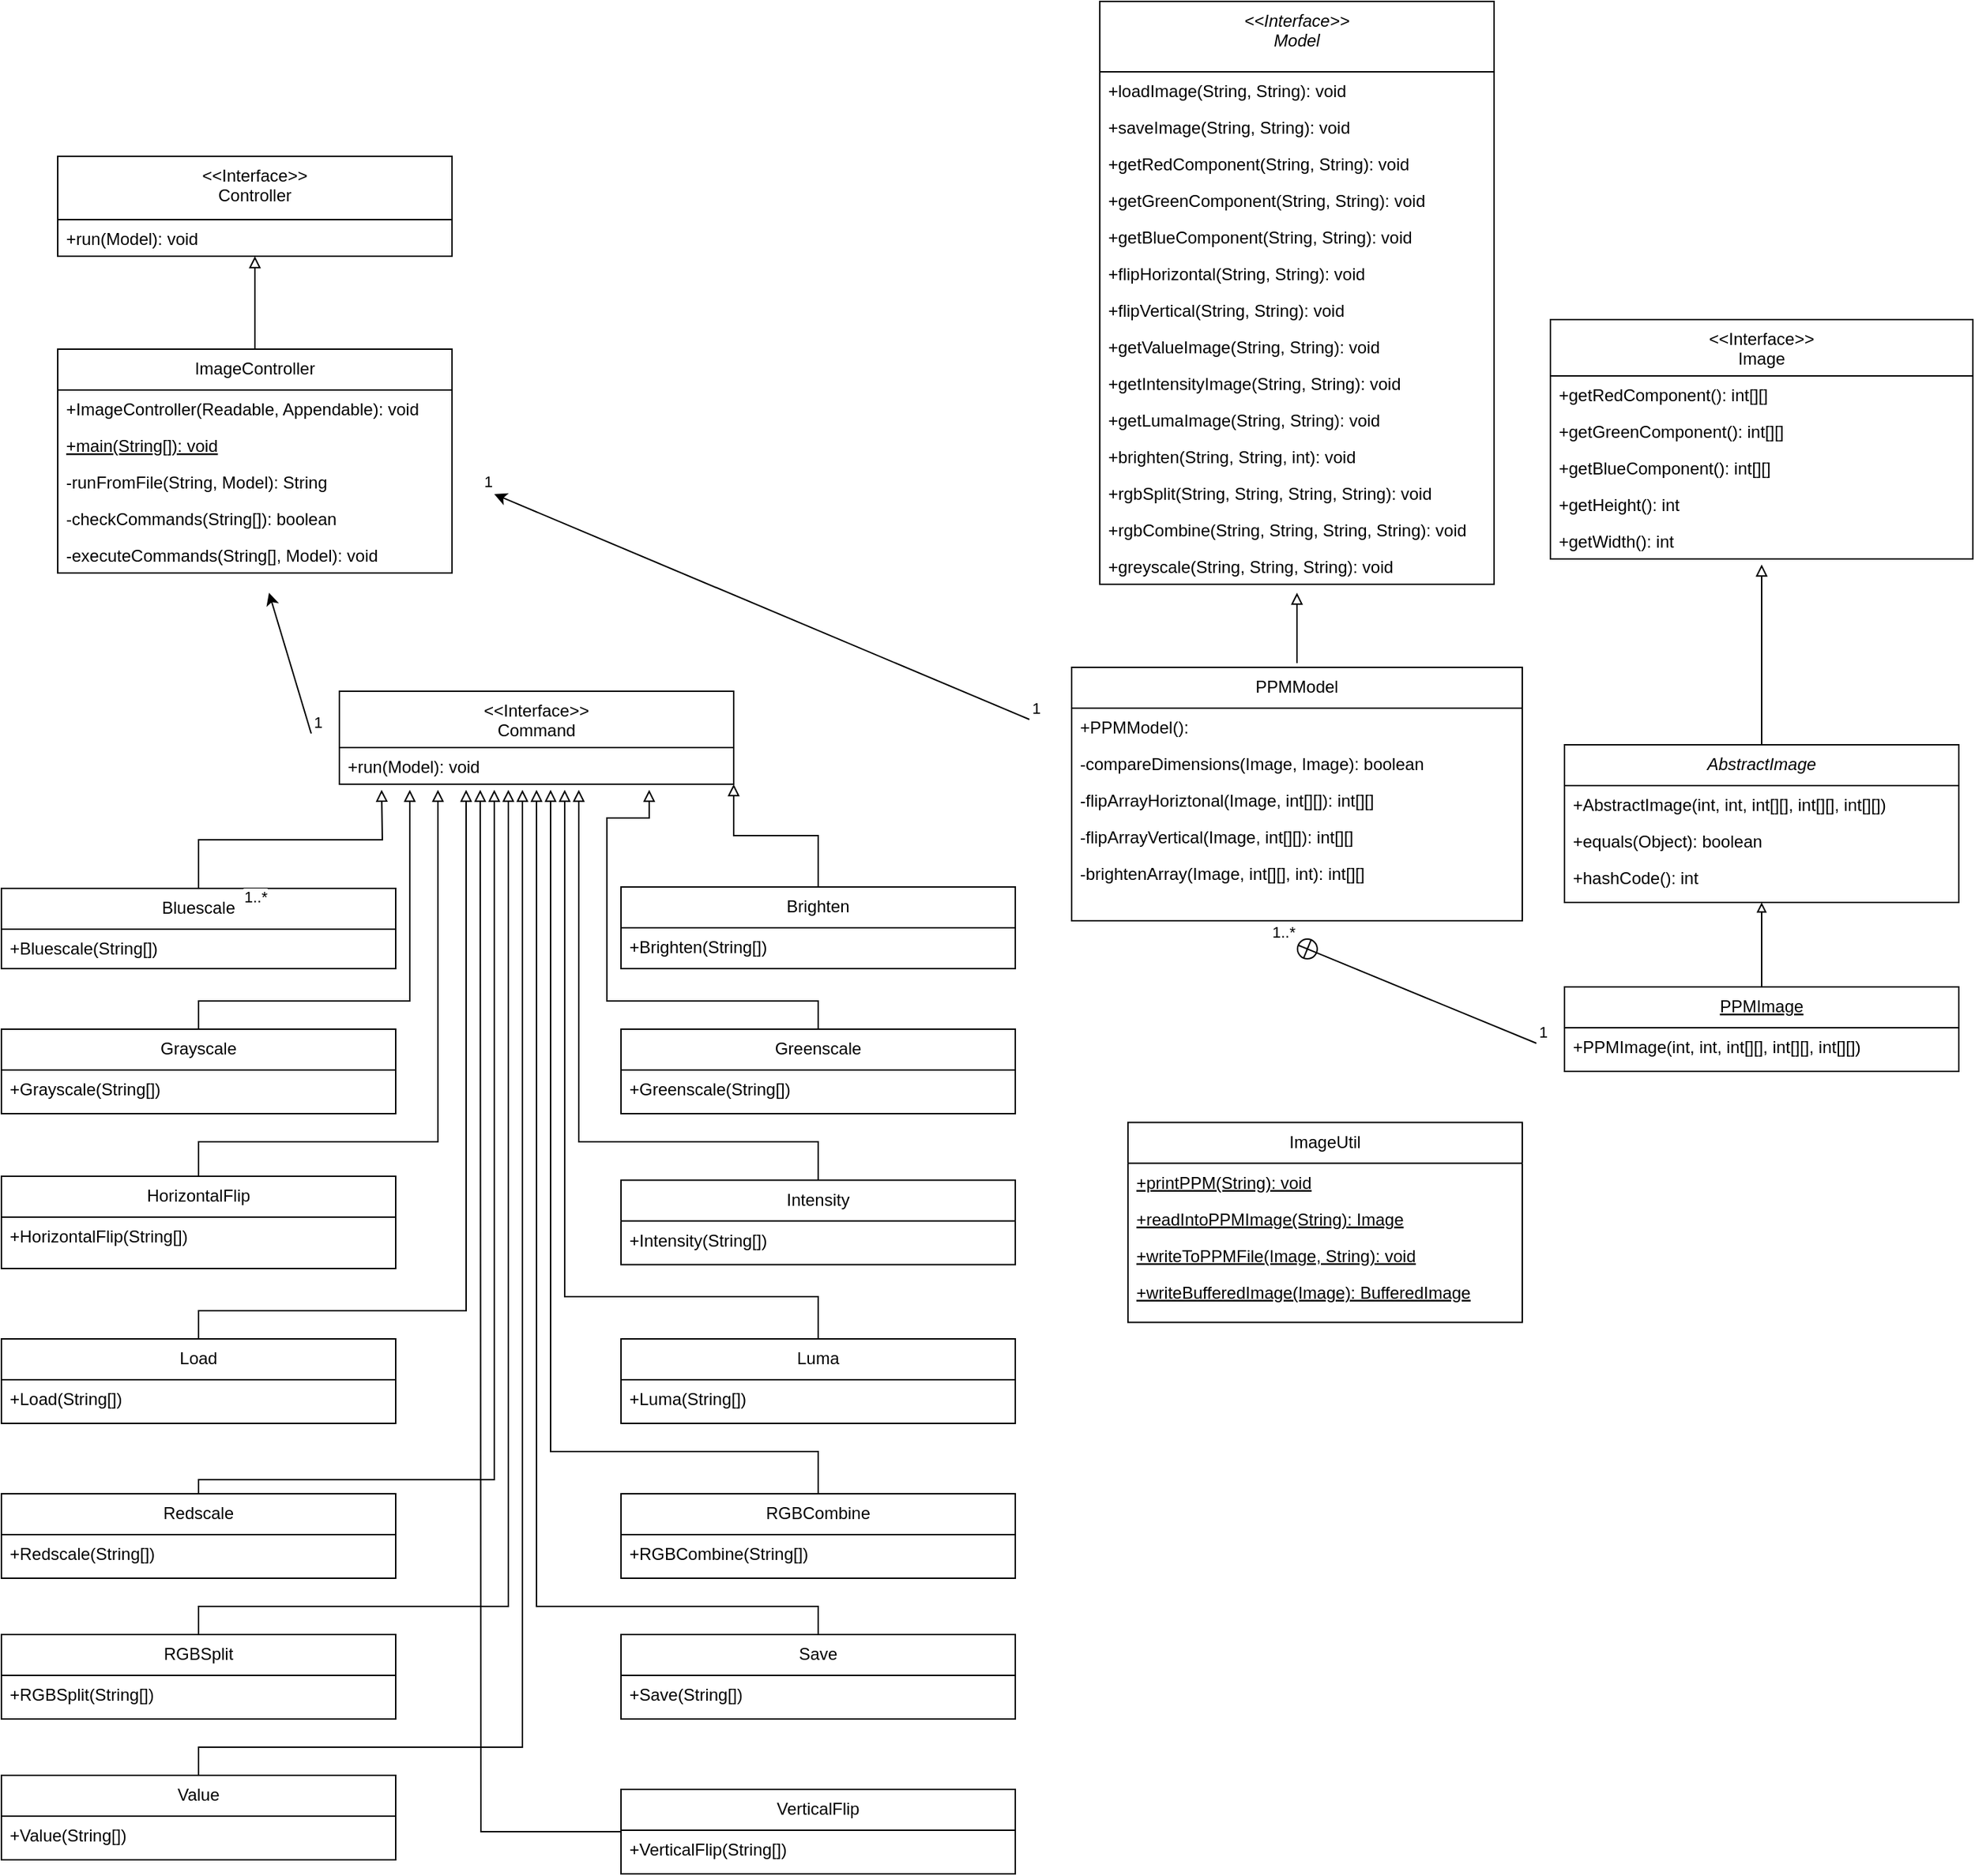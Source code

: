 <mxfile version="21.0.6" type="github">
  <diagram id="C5RBs43oDa-KdzZeNtuy" name="Page-1">
    <mxGraphModel dx="3654" dy="1135" grid="1" gridSize="10" guides="1" tooltips="1" connect="1" arrows="1" fold="1" page="1" pageScale="1" pageWidth="827" pageHeight="1169" math="0" shadow="0">
      <root>
        <mxCell id="WIyWlLk6GJQsqaUBKTNV-0" />
        <mxCell id="WIyWlLk6GJQsqaUBKTNV-1" parent="WIyWlLk6GJQsqaUBKTNV-0" />
        <mxCell id="NI7jRPyzwke9U2gwdfVe-32" value="&lt;&lt;Interface&gt;&gt;&#xa;Model" style="swimlane;fontStyle=2;align=center;verticalAlign=top;childLayout=stackLayout;horizontal=1;startSize=50;horizontalStack=0;resizeParent=1;resizeLast=0;collapsible=1;marginBottom=0;rounded=0;shadow=0;strokeWidth=1;" parent="WIyWlLk6GJQsqaUBKTNV-1" vertex="1">
          <mxGeometry x="-660" y="40" width="280" height="414" as="geometry">
            <mxRectangle x="550" y="140" width="160" height="26" as="alternateBounds" />
          </mxGeometry>
        </mxCell>
        <mxCell id="o1w42rzj_JhDo4H0_FvO-0" value="+loadImage(String, String): void" style="text;align=left;verticalAlign=top;spacingLeft=4;spacingRight=4;overflow=hidden;rotatable=0;points=[[0,0.5],[1,0.5]];portConstraint=eastwest;" parent="NI7jRPyzwke9U2gwdfVe-32" vertex="1">
          <mxGeometry y="50" width="280" height="26" as="geometry" />
        </mxCell>
        <mxCell id="o1w42rzj_JhDo4H0_FvO-1" value="+saveImage(String, String): void" style="text;align=left;verticalAlign=top;spacingLeft=4;spacingRight=4;overflow=hidden;rotatable=0;points=[[0,0.5],[1,0.5]];portConstraint=eastwest;" parent="NI7jRPyzwke9U2gwdfVe-32" vertex="1">
          <mxGeometry y="76" width="280" height="26" as="geometry" />
        </mxCell>
        <mxCell id="NI7jRPyzwke9U2gwdfVe-34" value="+getRedComponent(String, String): void" style="text;align=left;verticalAlign=top;spacingLeft=4;spacingRight=4;overflow=hidden;rotatable=0;points=[[0,0.5],[1,0.5]];portConstraint=eastwest;" parent="NI7jRPyzwke9U2gwdfVe-32" vertex="1">
          <mxGeometry y="102" width="280" height="26" as="geometry" />
        </mxCell>
        <mxCell id="NI7jRPyzwke9U2gwdfVe-35" value="+getGreenComponent(String, String): void" style="text;align=left;verticalAlign=top;spacingLeft=4;spacingRight=4;overflow=hidden;rotatable=0;points=[[0,0.5],[1,0.5]];portConstraint=eastwest;rounded=0;shadow=0;html=0;" parent="NI7jRPyzwke9U2gwdfVe-32" vertex="1">
          <mxGeometry y="128" width="280" height="26" as="geometry" />
        </mxCell>
        <mxCell id="NI7jRPyzwke9U2gwdfVe-36" value="+getBlueComponent(String, String): void" style="text;align=left;verticalAlign=top;spacingLeft=4;spacingRight=4;overflow=hidden;rotatable=0;points=[[0,0.5],[1,0.5]];portConstraint=eastwest;rounded=0;shadow=0;html=0;" parent="NI7jRPyzwke9U2gwdfVe-32" vertex="1">
          <mxGeometry y="154" width="280" height="26" as="geometry" />
        </mxCell>
        <mxCell id="NI7jRPyzwke9U2gwdfVe-37" value="+flipHorizontal(String, String): void" style="text;align=left;verticalAlign=top;spacingLeft=4;spacingRight=4;overflow=hidden;rotatable=0;points=[[0,0.5],[1,0.5]];portConstraint=eastwest;rounded=0;shadow=0;html=0;" parent="NI7jRPyzwke9U2gwdfVe-32" vertex="1">
          <mxGeometry y="180" width="280" height="26" as="geometry" />
        </mxCell>
        <mxCell id="NI7jRPyzwke9U2gwdfVe-38" value="+flipVertical(String, String): void" style="text;align=left;verticalAlign=top;spacingLeft=4;spacingRight=4;overflow=hidden;rotatable=0;points=[[0,0.5],[1,0.5]];portConstraint=eastwest;rounded=0;shadow=0;html=0;" parent="NI7jRPyzwke9U2gwdfVe-32" vertex="1">
          <mxGeometry y="206" width="280" height="26" as="geometry" />
        </mxCell>
        <mxCell id="NI7jRPyzwke9U2gwdfVe-39" value="+getValueImage(String, String): void" style="text;align=left;verticalAlign=top;spacingLeft=4;spacingRight=4;overflow=hidden;rotatable=0;points=[[0,0.5],[1,0.5]];portConstraint=eastwest;rounded=0;shadow=0;html=0;" parent="NI7jRPyzwke9U2gwdfVe-32" vertex="1">
          <mxGeometry y="232" width="280" height="26" as="geometry" />
        </mxCell>
        <mxCell id="NI7jRPyzwke9U2gwdfVe-40" value="+getIntensityImage(String, String): void" style="text;align=left;verticalAlign=top;spacingLeft=4;spacingRight=4;overflow=hidden;rotatable=0;points=[[0,0.5],[1,0.5]];portConstraint=eastwest;rounded=0;shadow=0;html=0;" parent="NI7jRPyzwke9U2gwdfVe-32" vertex="1">
          <mxGeometry y="258" width="280" height="26" as="geometry" />
        </mxCell>
        <mxCell id="NI7jRPyzwke9U2gwdfVe-41" value="+getLumaImage(String, String): void" style="text;align=left;verticalAlign=top;spacingLeft=4;spacingRight=4;overflow=hidden;rotatable=0;points=[[0,0.5],[1,0.5]];portConstraint=eastwest;rounded=0;shadow=0;html=0;" parent="NI7jRPyzwke9U2gwdfVe-32" vertex="1">
          <mxGeometry y="284" width="280" height="26" as="geometry" />
        </mxCell>
        <mxCell id="o1w42rzj_JhDo4H0_FvO-2" value="+brighten(String, String, int): void" style="text;align=left;verticalAlign=top;spacingLeft=4;spacingRight=4;overflow=hidden;rotatable=0;points=[[0,0.5],[1,0.5]];portConstraint=eastwest;rounded=0;shadow=0;html=0;" parent="NI7jRPyzwke9U2gwdfVe-32" vertex="1">
          <mxGeometry y="310" width="280" height="26" as="geometry" />
        </mxCell>
        <mxCell id="o1w42rzj_JhDo4H0_FvO-3" value="+rgbSplit(String, String, String, String): void" style="text;align=left;verticalAlign=top;spacingLeft=4;spacingRight=4;overflow=hidden;rotatable=0;points=[[0,0.5],[1,0.5]];portConstraint=eastwest;rounded=0;shadow=0;html=0;" parent="NI7jRPyzwke9U2gwdfVe-32" vertex="1">
          <mxGeometry y="336" width="280" height="26" as="geometry" />
        </mxCell>
        <mxCell id="o1w42rzj_JhDo4H0_FvO-4" value="+rgbCombine(String, String, String, String): void" style="text;align=left;verticalAlign=top;spacingLeft=4;spacingRight=4;overflow=hidden;rotatable=0;points=[[0,0.5],[1,0.5]];portConstraint=eastwest;rounded=0;shadow=0;html=0;" parent="NI7jRPyzwke9U2gwdfVe-32" vertex="1">
          <mxGeometry y="362" width="280" height="26" as="geometry" />
        </mxCell>
        <mxCell id="o1w42rzj_JhDo4H0_FvO-5" value="+greyscale(String, String, String): void" style="text;align=left;verticalAlign=top;spacingLeft=4;spacingRight=4;overflow=hidden;rotatable=0;points=[[0,0.5],[1,0.5]];portConstraint=eastwest;rounded=0;shadow=0;html=0;" parent="NI7jRPyzwke9U2gwdfVe-32" vertex="1">
          <mxGeometry y="388" width="280" height="26" as="geometry" />
        </mxCell>
        <mxCell id="qI4vOjFpDvR_fsoeFRp5-63" style="edgeStyle=orthogonalEdgeStyle;rounded=0;orthogonalLoop=1;jettySize=auto;html=1;endArrow=block;endFill=0;" parent="WIyWlLk6GJQsqaUBKTNV-1" edge="1">
          <mxGeometry relative="1" as="geometry">
            <mxPoint x="-520" y="460" as="targetPoint" />
            <mxPoint x="-520" y="510" as="sourcePoint" />
          </mxGeometry>
        </mxCell>
        <mxCell id="NI7jRPyzwke9U2gwdfVe-42" value="PPMModel" style="swimlane;fontStyle=0;align=center;verticalAlign=top;childLayout=stackLayout;horizontal=1;startSize=29;horizontalStack=0;resizeParent=1;resizeLast=0;collapsible=1;marginBottom=0;rounded=0;shadow=0;strokeWidth=1;" parent="WIyWlLk6GJQsqaUBKTNV-1" vertex="1">
          <mxGeometry x="-680" y="513" width="320" height="180" as="geometry">
            <mxRectangle x="550" y="140" width="160" height="26" as="alternateBounds" />
          </mxGeometry>
        </mxCell>
        <mxCell id="NI7jRPyzwke9U2gwdfVe-44" value="+PPMModel(): " style="text;align=left;verticalAlign=top;spacingLeft=4;spacingRight=4;overflow=hidden;rotatable=0;points=[[0,0.5],[1,0.5]];portConstraint=eastwest;" parent="NI7jRPyzwke9U2gwdfVe-42" vertex="1">
          <mxGeometry y="29" width="320" height="26" as="geometry" />
        </mxCell>
        <mxCell id="o1w42rzj_JhDo4H0_FvO-29" value="-compareDimensions(Image, Image): boolean" style="text;align=left;verticalAlign=top;spacingLeft=4;spacingRight=4;overflow=hidden;rotatable=0;points=[[0,0.5],[1,0.5]];portConstraint=eastwest;rounded=0;shadow=0;html=0;" parent="NI7jRPyzwke9U2gwdfVe-42" vertex="1">
          <mxGeometry y="55" width="320" height="26" as="geometry" />
        </mxCell>
        <mxCell id="o1w42rzj_JhDo4H0_FvO-93" value="-flipArrayHoriztonal(Image, int[][]): int[][]" style="text;align=left;verticalAlign=top;spacingLeft=4;spacingRight=4;overflow=hidden;rotatable=0;points=[[0,0.5],[1,0.5]];portConstraint=eastwest;rounded=0;shadow=0;html=0;" parent="NI7jRPyzwke9U2gwdfVe-42" vertex="1">
          <mxGeometry y="81" width="320" height="26" as="geometry" />
        </mxCell>
        <mxCell id="o1w42rzj_JhDo4H0_FvO-94" value="-flipArrayVertical(Image, int[][]): int[][]" style="text;align=left;verticalAlign=top;spacingLeft=4;spacingRight=4;overflow=hidden;rotatable=0;points=[[0,0.5],[1,0.5]];portConstraint=eastwest;rounded=0;shadow=0;html=0;" parent="NI7jRPyzwke9U2gwdfVe-42" vertex="1">
          <mxGeometry y="107" width="320" height="26" as="geometry" />
        </mxCell>
        <mxCell id="o1w42rzj_JhDo4H0_FvO-95" value="-brightenArray(Image, int[][], int): int[][]" style="text;align=left;verticalAlign=top;spacingLeft=4;spacingRight=4;overflow=hidden;rotatable=0;points=[[0,0.5],[1,0.5]];portConstraint=eastwest;rounded=0;shadow=0;html=0;" parent="NI7jRPyzwke9U2gwdfVe-42" vertex="1">
          <mxGeometry y="133" width="320" height="26" as="geometry" />
        </mxCell>
        <mxCell id="o1w42rzj_JhDo4H0_FvO-31" value="&lt;&lt;Interface&gt;&gt;&#xa;Image" style="swimlane;fontStyle=0;align=center;verticalAlign=top;childLayout=stackLayout;horizontal=1;startSize=40;horizontalStack=0;resizeParent=1;resizeLast=0;collapsible=1;marginBottom=0;rounded=0;shadow=0;strokeWidth=1;" parent="WIyWlLk6GJQsqaUBKTNV-1" vertex="1">
          <mxGeometry x="-340" y="266" width="300" height="170" as="geometry">
            <mxRectangle x="550" y="140" width="160" height="26" as="alternateBounds" />
          </mxGeometry>
        </mxCell>
        <mxCell id="o1w42rzj_JhDo4H0_FvO-32" value="+getRedComponent(): int[][]" style="text;align=left;verticalAlign=top;spacingLeft=4;spacingRight=4;overflow=hidden;rotatable=0;points=[[0,0.5],[1,0.5]];portConstraint=eastwest;" parent="o1w42rzj_JhDo4H0_FvO-31" vertex="1">
          <mxGeometry y="40" width="300" height="26" as="geometry" />
        </mxCell>
        <mxCell id="o1w42rzj_JhDo4H0_FvO-33" value="+getGreenComponent(): int[][]" style="text;align=left;verticalAlign=top;spacingLeft=4;spacingRight=4;overflow=hidden;rotatable=0;points=[[0,0.5],[1,0.5]];portConstraint=eastwest;" parent="o1w42rzj_JhDo4H0_FvO-31" vertex="1">
          <mxGeometry y="66" width="300" height="26" as="geometry" />
        </mxCell>
        <mxCell id="o1w42rzj_JhDo4H0_FvO-34" value="+getBlueComponent(): int[][]" style="text;align=left;verticalAlign=top;spacingLeft=4;spacingRight=4;overflow=hidden;rotatable=0;points=[[0,0.5],[1,0.5]];portConstraint=eastwest;" parent="o1w42rzj_JhDo4H0_FvO-31" vertex="1">
          <mxGeometry y="92" width="300" height="26" as="geometry" />
        </mxCell>
        <mxCell id="o1w42rzj_JhDo4H0_FvO-35" value="+getHeight(): int" style="text;align=left;verticalAlign=top;spacingLeft=4;spacingRight=4;overflow=hidden;rotatable=0;points=[[0,0.5],[1,0.5]];portConstraint=eastwest;rounded=0;shadow=0;html=0;" parent="o1w42rzj_JhDo4H0_FvO-31" vertex="1">
          <mxGeometry y="118" width="300" height="26" as="geometry" />
        </mxCell>
        <mxCell id="o1w42rzj_JhDo4H0_FvO-36" value="+getWidth(): int" style="text;align=left;verticalAlign=top;spacingLeft=4;spacingRight=4;overflow=hidden;rotatable=0;points=[[0,0.5],[1,0.5]];portConstraint=eastwest;rounded=0;shadow=0;html=0;" parent="o1w42rzj_JhDo4H0_FvO-31" vertex="1">
          <mxGeometry y="144" width="300" height="26" as="geometry" />
        </mxCell>
        <mxCell id="qI4vOjFpDvR_fsoeFRp5-65" style="edgeStyle=orthogonalEdgeStyle;rounded=0;orthogonalLoop=1;jettySize=auto;html=1;exitX=0.5;exitY=0;exitDx=0;exitDy=0;endArrow=block;endFill=0;" parent="WIyWlLk6GJQsqaUBKTNV-1" source="o1w42rzj_JhDo4H0_FvO-46" edge="1">
          <mxGeometry relative="1" as="geometry">
            <mxPoint x="-190" y="440" as="targetPoint" />
          </mxGeometry>
        </mxCell>
        <mxCell id="o1w42rzj_JhDo4H0_FvO-46" value="AbstractImage" style="swimlane;fontStyle=2;align=center;verticalAlign=top;childLayout=stackLayout;horizontal=1;startSize=29;horizontalStack=0;resizeParent=1;resizeLast=0;collapsible=1;marginBottom=0;rounded=0;shadow=0;strokeWidth=1;" parent="WIyWlLk6GJQsqaUBKTNV-1" vertex="1">
          <mxGeometry x="-330" y="568" width="280" height="112" as="geometry">
            <mxRectangle x="550" y="140" width="160" height="26" as="alternateBounds" />
          </mxGeometry>
        </mxCell>
        <mxCell id="o1w42rzj_JhDo4H0_FvO-58" value="+AbstractImage(int, int, int[][], int[][], int[][])" style="text;align=left;verticalAlign=top;spacingLeft=4;spacingRight=4;overflow=hidden;rotatable=0;points=[[0,0.5],[1,0.5]];portConstraint=eastwest;" parent="o1w42rzj_JhDo4H0_FvO-46" vertex="1">
          <mxGeometry y="29" width="280" height="26" as="geometry" />
        </mxCell>
        <mxCell id="o1w42rzj_JhDo4H0_FvO-62" value="+equals(Object): boolean" style="text;align=left;verticalAlign=top;spacingLeft=4;spacingRight=4;overflow=hidden;rotatable=0;points=[[0,0.5],[1,0.5]];portConstraint=eastwest;rounded=0;shadow=0;html=0;" parent="o1w42rzj_JhDo4H0_FvO-46" vertex="1">
          <mxGeometry y="55" width="280" height="26" as="geometry" />
        </mxCell>
        <mxCell id="o1w42rzj_JhDo4H0_FvO-63" value="+hashCode(): int" style="text;align=left;verticalAlign=top;spacingLeft=4;spacingRight=4;overflow=hidden;rotatable=0;points=[[0,0.5],[1,0.5]];portConstraint=eastwest;rounded=0;shadow=0;html=0;" parent="o1w42rzj_JhDo4H0_FvO-46" vertex="1">
          <mxGeometry y="81" width="280" height="26" as="geometry" />
        </mxCell>
        <mxCell id="o1w42rzj_JhDo4H0_FvO-66" value="&lt;&lt;Interface&gt;&gt;&#xa;Controller" style="swimlane;fontStyle=0;align=center;verticalAlign=top;childLayout=stackLayout;horizontal=1;startSize=45;horizontalStack=0;resizeParent=1;resizeLast=0;collapsible=1;marginBottom=0;rounded=0;shadow=0;strokeWidth=1;" parent="WIyWlLk6GJQsqaUBKTNV-1" vertex="1">
          <mxGeometry x="-1400" y="150" width="280" height="71" as="geometry">
            <mxRectangle x="550" y="140" width="160" height="26" as="alternateBounds" />
          </mxGeometry>
        </mxCell>
        <mxCell id="o1w42rzj_JhDo4H0_FvO-67" value="+run(Model): void" style="text;align=left;verticalAlign=top;spacingLeft=4;spacingRight=4;overflow=hidden;rotatable=0;points=[[0,0.5],[1,0.5]];portConstraint=eastwest;" parent="o1w42rzj_JhDo4H0_FvO-66" vertex="1">
          <mxGeometry y="45" width="280" height="26" as="geometry" />
        </mxCell>
        <mxCell id="qI4vOjFpDvR_fsoeFRp5-68" style="edgeStyle=orthogonalEdgeStyle;rounded=0;orthogonalLoop=1;jettySize=auto;html=1;exitX=0.5;exitY=0;exitDx=0;exitDy=0;entryX=0.5;entryY=1;entryDx=0;entryDy=0;endArrow=block;endFill=0;" parent="WIyWlLk6GJQsqaUBKTNV-1" source="o1w42rzj_JhDo4H0_FvO-78" target="o1w42rzj_JhDo4H0_FvO-66" edge="1">
          <mxGeometry relative="1" as="geometry" />
        </mxCell>
        <mxCell id="o1w42rzj_JhDo4H0_FvO-78" value="ImageController" style="swimlane;fontStyle=0;align=center;verticalAlign=top;childLayout=stackLayout;horizontal=1;startSize=29;horizontalStack=0;resizeParent=1;resizeLast=0;collapsible=1;marginBottom=0;rounded=0;shadow=0;strokeWidth=1;" parent="WIyWlLk6GJQsqaUBKTNV-1" vertex="1">
          <mxGeometry x="-1400" y="287" width="280" height="159" as="geometry">
            <mxRectangle x="550" y="140" width="160" height="26" as="alternateBounds" />
          </mxGeometry>
        </mxCell>
        <mxCell id="o1w42rzj_JhDo4H0_FvO-83" value="+ImageController(Readable, Appendable): void" style="text;align=left;verticalAlign=top;spacingLeft=4;spacingRight=4;overflow=hidden;rotatable=0;points=[[0,0.5],[1,0.5]];portConstraint=eastwest;" parent="o1w42rzj_JhDo4H0_FvO-78" vertex="1">
          <mxGeometry y="29" width="280" height="26" as="geometry" />
        </mxCell>
        <mxCell id="o1w42rzj_JhDo4H0_FvO-82" value="+main(String[]): void" style="text;align=left;verticalAlign=top;spacingLeft=4;spacingRight=4;overflow=hidden;rotatable=0;points=[[0,0.5],[1,0.5]];portConstraint=eastwest;fontStyle=4" parent="o1w42rzj_JhDo4H0_FvO-78" vertex="1">
          <mxGeometry y="55" width="280" height="26" as="geometry" />
        </mxCell>
        <mxCell id="o1w42rzj_JhDo4H0_FvO-81" value="-runFromFile(String, Model): String" style="text;align=left;verticalAlign=top;spacingLeft=4;spacingRight=4;overflow=hidden;rotatable=0;points=[[0,0.5],[1,0.5]];portConstraint=eastwest;" parent="o1w42rzj_JhDo4H0_FvO-78" vertex="1">
          <mxGeometry y="81" width="280" height="26" as="geometry" />
        </mxCell>
        <mxCell id="o1w42rzj_JhDo4H0_FvO-86" value="-checkCommands(String[]): boolean" style="text;align=left;verticalAlign=top;spacingLeft=4;spacingRight=4;overflow=hidden;rotatable=0;points=[[0,0.5],[1,0.5]];portConstraint=eastwest;" parent="o1w42rzj_JhDo4H0_FvO-78" vertex="1">
          <mxGeometry y="107" width="280" height="26" as="geometry" />
        </mxCell>
        <mxCell id="qI4vOjFpDvR_fsoeFRp5-64" value="-executeCommands(String[], Model): void" style="text;align=left;verticalAlign=top;spacingLeft=4;spacingRight=4;overflow=hidden;rotatable=0;points=[[0,0.5],[1,0.5]];portConstraint=eastwest;" parent="o1w42rzj_JhDo4H0_FvO-78" vertex="1">
          <mxGeometry y="133" width="280" height="26" as="geometry" />
        </mxCell>
        <mxCell id="qI4vOjFpDvR_fsoeFRp5-67" style="edgeStyle=orthogonalEdgeStyle;rounded=0;orthogonalLoop=1;jettySize=auto;html=1;exitX=0.5;exitY=0;exitDx=0;exitDy=0;entryX=0.5;entryY=1;entryDx=0;entryDy=0;endWidth=10;endSize=4.67;endArrow=block;endFill=0;" parent="WIyWlLk6GJQsqaUBKTNV-1" source="o1w42rzj_JhDo4H0_FvO-96" target="o1w42rzj_JhDo4H0_FvO-46" edge="1">
          <mxGeometry relative="1" as="geometry" />
        </mxCell>
        <mxCell id="o1w42rzj_JhDo4H0_FvO-96" value="PPMImage" style="swimlane;fontStyle=4;align=center;verticalAlign=top;childLayout=stackLayout;horizontal=1;startSize=29;horizontalStack=0;resizeParent=1;resizeLast=0;collapsible=1;marginBottom=0;rounded=0;shadow=0;strokeWidth=1;" parent="WIyWlLk6GJQsqaUBKTNV-1" vertex="1">
          <mxGeometry x="-330" y="740" width="280" height="60" as="geometry">
            <mxRectangle x="550" y="140" width="160" height="26" as="alternateBounds" />
          </mxGeometry>
        </mxCell>
        <mxCell id="o1w42rzj_JhDo4H0_FvO-97" value="+PPMImage(int, int, int[][], int[][], int[][])" style="text;align=left;verticalAlign=top;spacingLeft=4;spacingRight=4;overflow=hidden;rotatable=0;points=[[0,0.5],[1,0.5]];portConstraint=eastwest;" parent="o1w42rzj_JhDo4H0_FvO-96" vertex="1">
          <mxGeometry y="29" width="280" height="26" as="geometry" />
        </mxCell>
        <mxCell id="o1w42rzj_JhDo4H0_FvO-109" value="ImageUtil" style="swimlane;fontStyle=0;align=center;verticalAlign=top;childLayout=stackLayout;horizontal=1;startSize=29;horizontalStack=0;resizeParent=1;resizeLast=0;collapsible=1;marginBottom=0;rounded=0;shadow=0;strokeWidth=1;" parent="WIyWlLk6GJQsqaUBKTNV-1" vertex="1">
          <mxGeometry x="-640" y="836.25" width="280" height="142" as="geometry">
            <mxRectangle x="550" y="140" width="160" height="26" as="alternateBounds" />
          </mxGeometry>
        </mxCell>
        <mxCell id="o1w42rzj_JhDo4H0_FvO-110" value="+printPPM(String): void" style="text;align=left;verticalAlign=top;spacingLeft=4;spacingRight=4;overflow=hidden;rotatable=0;points=[[0,0.5],[1,0.5]];portConstraint=eastwest;fontStyle=4" parent="o1w42rzj_JhDo4H0_FvO-109" vertex="1">
          <mxGeometry y="29" width="280" height="26" as="geometry" />
        </mxCell>
        <mxCell id="o1w42rzj_JhDo4H0_FvO-111" value="+readIntoPPMImage(String): Image" style="text;align=left;verticalAlign=top;spacingLeft=4;spacingRight=4;overflow=hidden;rotatable=0;points=[[0,0.5],[1,0.5]];portConstraint=eastwest;fontStyle=4" parent="o1w42rzj_JhDo4H0_FvO-109" vertex="1">
          <mxGeometry y="55" width="280" height="26" as="geometry" />
        </mxCell>
        <mxCell id="o1w42rzj_JhDo4H0_FvO-112" value="+writeToPPMFile(Image, String): void" style="text;align=left;verticalAlign=top;spacingLeft=4;spacingRight=4;overflow=hidden;rotatable=0;points=[[0,0.5],[1,0.5]];portConstraint=eastwest;fontStyle=4" parent="o1w42rzj_JhDo4H0_FvO-109" vertex="1">
          <mxGeometry y="81" width="280" height="26" as="geometry" />
        </mxCell>
        <mxCell id="o1w42rzj_JhDo4H0_FvO-113" value="+writeBufferedImage(Image): BufferedImage" style="text;align=left;verticalAlign=top;spacingLeft=4;spacingRight=4;overflow=hidden;rotatable=0;points=[[0,0.5],[1,0.5]];portConstraint=eastwest;rounded=0;shadow=0;html=0;fontStyle=4" parent="o1w42rzj_JhDo4H0_FvO-109" vertex="1">
          <mxGeometry y="107" width="280" height="26" as="geometry" />
        </mxCell>
        <mxCell id="qI4vOjFpDvR_fsoeFRp5-0" value="&lt;&lt;Interface&gt;&gt;&#xa;Command" style="swimlane;fontStyle=0;align=center;verticalAlign=top;childLayout=stackLayout;horizontal=1;startSize=40;horizontalStack=0;resizeParent=1;resizeLast=0;collapsible=1;marginBottom=0;rounded=0;shadow=0;strokeWidth=1;" parent="WIyWlLk6GJQsqaUBKTNV-1" vertex="1">
          <mxGeometry x="-1200" y="530" width="280" height="66" as="geometry">
            <mxRectangle x="550" y="140" width="160" height="26" as="alternateBounds" />
          </mxGeometry>
        </mxCell>
        <mxCell id="qI4vOjFpDvR_fsoeFRp5-1" value="+run(Model): void" style="text;align=left;verticalAlign=top;spacingLeft=4;spacingRight=4;overflow=hidden;rotatable=0;points=[[0,0.5],[1,0.5]];portConstraint=eastwest;fontStyle=0" parent="qI4vOjFpDvR_fsoeFRp5-0" vertex="1">
          <mxGeometry y="40" width="280" height="26" as="geometry" />
        </mxCell>
        <mxCell id="qI4vOjFpDvR_fsoeFRp5-48" style="edgeStyle=orthogonalEdgeStyle;rounded=0;orthogonalLoop=1;jettySize=auto;html=1;exitX=0.5;exitY=0;exitDx=0;exitDy=0;endArrow=block;endFill=0;" parent="WIyWlLk6GJQsqaUBKTNV-1" source="qI4vOjFpDvR_fsoeFRp5-5" edge="1">
          <mxGeometry relative="1" as="geometry">
            <mxPoint x="-1170" y="600" as="targetPoint" />
          </mxGeometry>
        </mxCell>
        <mxCell id="qI4vOjFpDvR_fsoeFRp5-5" value="Bluescale" style="swimlane;fontStyle=0;align=center;verticalAlign=top;childLayout=stackLayout;horizontal=1;startSize=29;horizontalStack=0;resizeParent=1;resizeLast=0;collapsible=1;marginBottom=0;rounded=0;shadow=0;strokeWidth=1;" parent="WIyWlLk6GJQsqaUBKTNV-1" vertex="1">
          <mxGeometry x="-1440" y="670" width="280" height="57" as="geometry">
            <mxRectangle x="550" y="140" width="160" height="26" as="alternateBounds" />
          </mxGeometry>
        </mxCell>
        <mxCell id="qI4vOjFpDvR_fsoeFRp5-6" value="+Bluescale(String[])" style="text;align=left;verticalAlign=top;spacingLeft=4;spacingRight=4;overflow=hidden;rotatable=0;points=[[0,0.5],[1,0.5]];portConstraint=eastwest;fontStyle=0" parent="qI4vOjFpDvR_fsoeFRp5-5" vertex="1">
          <mxGeometry y="29" width="280" height="26" as="geometry" />
        </mxCell>
        <mxCell id="qI4vOjFpDvR_fsoeFRp5-56" style="edgeStyle=orthogonalEdgeStyle;rounded=0;orthogonalLoop=1;jettySize=auto;html=1;exitX=0.5;exitY=0;exitDx=0;exitDy=0;entryX=1;entryY=1;entryDx=0;entryDy=0;endArrow=block;endFill=0;" parent="WIyWlLk6GJQsqaUBKTNV-1" source="qI4vOjFpDvR_fsoeFRp5-8" target="qI4vOjFpDvR_fsoeFRp5-0" edge="1">
          <mxGeometry relative="1" as="geometry" />
        </mxCell>
        <mxCell id="qI4vOjFpDvR_fsoeFRp5-8" value="Brighten" style="swimlane;fontStyle=0;align=center;verticalAlign=top;childLayout=stackLayout;horizontal=1;startSize=29;horizontalStack=0;resizeParent=1;resizeLast=0;collapsible=1;marginBottom=0;rounded=0;shadow=0;strokeWidth=1;" parent="WIyWlLk6GJQsqaUBKTNV-1" vertex="1">
          <mxGeometry x="-1000" y="669" width="280" height="58" as="geometry">
            <mxRectangle x="550" y="140" width="160" height="26" as="alternateBounds" />
          </mxGeometry>
        </mxCell>
        <mxCell id="qI4vOjFpDvR_fsoeFRp5-9" value="+Brighten(String[])" style="text;align=left;verticalAlign=top;spacingLeft=4;spacingRight=4;overflow=hidden;rotatable=0;points=[[0,0.5],[1,0.5]];portConstraint=eastwest;fontStyle=0" parent="qI4vOjFpDvR_fsoeFRp5-8" vertex="1">
          <mxGeometry y="29" width="280" height="26" as="geometry" />
        </mxCell>
        <mxCell id="qI4vOjFpDvR_fsoeFRp5-50" style="edgeStyle=orthogonalEdgeStyle;rounded=0;orthogonalLoop=1;jettySize=auto;html=1;exitX=0.5;exitY=0;exitDx=0;exitDy=0;endArrow=block;endFill=0;" parent="WIyWlLk6GJQsqaUBKTNV-1" source="qI4vOjFpDvR_fsoeFRp5-11" edge="1">
          <mxGeometry relative="1" as="geometry">
            <mxPoint x="-1130" y="600" as="targetPoint" />
            <Array as="points">
              <mxPoint x="-1300" y="850" />
              <mxPoint x="-1130" y="850" />
            </Array>
          </mxGeometry>
        </mxCell>
        <mxCell id="qI4vOjFpDvR_fsoeFRp5-11" value="HorizontalFlip" style="swimlane;fontStyle=0;align=center;verticalAlign=top;childLayout=stackLayout;horizontal=1;startSize=29;horizontalStack=0;resizeParent=1;resizeLast=0;collapsible=1;marginBottom=0;rounded=0;shadow=0;strokeWidth=1;" parent="WIyWlLk6GJQsqaUBKTNV-1" vertex="1">
          <mxGeometry x="-1440" y="874.5" width="280" height="65.5" as="geometry">
            <mxRectangle x="550" y="140" width="160" height="26" as="alternateBounds" />
          </mxGeometry>
        </mxCell>
        <mxCell id="qI4vOjFpDvR_fsoeFRp5-12" value="+HorizontalFlip(String[])" style="text;align=left;verticalAlign=top;spacingLeft=4;spacingRight=4;overflow=hidden;rotatable=0;points=[[0,0.5],[1,0.5]];portConstraint=eastwest;fontStyle=0" parent="qI4vOjFpDvR_fsoeFRp5-11" vertex="1">
          <mxGeometry y="29" width="280" height="26" as="geometry" />
        </mxCell>
        <mxCell id="qI4vOjFpDvR_fsoeFRp5-55" style="edgeStyle=orthogonalEdgeStyle;rounded=0;orthogonalLoop=1;jettySize=auto;html=1;exitX=0.5;exitY=0;exitDx=0;exitDy=0;endArrow=block;endFill=0;" parent="WIyWlLk6GJQsqaUBKTNV-1" source="qI4vOjFpDvR_fsoeFRp5-14" edge="1">
          <mxGeometry relative="1" as="geometry">
            <mxPoint x="-1150" y="600" as="targetPoint" />
            <Array as="points">
              <mxPoint x="-1300" y="750" />
              <mxPoint x="-1150" y="750" />
            </Array>
          </mxGeometry>
        </mxCell>
        <mxCell id="qI4vOjFpDvR_fsoeFRp5-14" value="Grayscale" style="swimlane;fontStyle=0;align=center;verticalAlign=top;childLayout=stackLayout;horizontal=1;startSize=29;horizontalStack=0;resizeParent=1;resizeLast=0;collapsible=1;marginBottom=0;rounded=0;shadow=0;strokeWidth=1;" parent="WIyWlLk6GJQsqaUBKTNV-1" vertex="1">
          <mxGeometry x="-1440" y="770" width="280" height="60" as="geometry">
            <mxRectangle x="550" y="140" width="160" height="26" as="alternateBounds" />
          </mxGeometry>
        </mxCell>
        <mxCell id="qI4vOjFpDvR_fsoeFRp5-15" value="+Grayscale(String[])" style="text;align=left;verticalAlign=top;spacingLeft=4;spacingRight=4;overflow=hidden;rotatable=0;points=[[0,0.5],[1,0.5]];portConstraint=eastwest;fontStyle=0" parent="qI4vOjFpDvR_fsoeFRp5-14" vertex="1">
          <mxGeometry y="29" width="280" height="26" as="geometry" />
        </mxCell>
        <mxCell id="qI4vOjFpDvR_fsoeFRp5-58" style="edgeStyle=orthogonalEdgeStyle;rounded=0;orthogonalLoop=1;jettySize=auto;html=1;exitX=0.5;exitY=0;exitDx=0;exitDy=0;endArrow=block;endFill=0;" parent="WIyWlLk6GJQsqaUBKTNV-1" source="qI4vOjFpDvR_fsoeFRp5-17" edge="1">
          <mxGeometry relative="1" as="geometry">
            <mxPoint x="-1030" y="600" as="targetPoint" />
            <Array as="points">
              <mxPoint x="-860" y="850" />
              <mxPoint x="-1030" y="850" />
            </Array>
          </mxGeometry>
        </mxCell>
        <mxCell id="qI4vOjFpDvR_fsoeFRp5-17" value="Intensity" style="swimlane;fontStyle=0;align=center;verticalAlign=top;childLayout=stackLayout;horizontal=1;startSize=29;horizontalStack=0;resizeParent=1;resizeLast=0;collapsible=1;marginBottom=0;rounded=0;shadow=0;strokeWidth=1;" parent="WIyWlLk6GJQsqaUBKTNV-1" vertex="1">
          <mxGeometry x="-1000" y="877.25" width="280" height="60" as="geometry">
            <mxRectangle x="550" y="140" width="160" height="26" as="alternateBounds" />
          </mxGeometry>
        </mxCell>
        <mxCell id="qI4vOjFpDvR_fsoeFRp5-18" value="+Intensity(String[])" style="text;align=left;verticalAlign=top;spacingLeft=4;spacingRight=4;overflow=hidden;rotatable=0;points=[[0,0.5],[1,0.5]];portConstraint=eastwest;fontStyle=0" parent="qI4vOjFpDvR_fsoeFRp5-17" vertex="1">
          <mxGeometry y="29" width="280" height="26" as="geometry" />
        </mxCell>
        <mxCell id="qI4vOjFpDvR_fsoeFRp5-57" style="edgeStyle=orthogonalEdgeStyle;rounded=0;orthogonalLoop=1;jettySize=auto;html=1;endArrow=block;endFill=0;" parent="WIyWlLk6GJQsqaUBKTNV-1" source="qI4vOjFpDvR_fsoeFRp5-20" edge="1">
          <mxGeometry relative="1" as="geometry">
            <mxPoint x="-980" y="600" as="targetPoint" />
            <Array as="points">
              <mxPoint x="-860" y="750" />
              <mxPoint x="-1010" y="750" />
              <mxPoint x="-1010" y="620" />
              <mxPoint x="-980" y="620" />
            </Array>
          </mxGeometry>
        </mxCell>
        <mxCell id="qI4vOjFpDvR_fsoeFRp5-20" value="Greenscale" style="swimlane;fontStyle=0;align=center;verticalAlign=top;childLayout=stackLayout;horizontal=1;startSize=29;horizontalStack=0;resizeParent=1;resizeLast=0;collapsible=1;marginBottom=0;rounded=0;shadow=0;strokeWidth=1;" parent="WIyWlLk6GJQsqaUBKTNV-1" vertex="1">
          <mxGeometry x="-1000" y="770" width="280" height="60" as="geometry">
            <mxRectangle x="550" y="140" width="160" height="26" as="alternateBounds" />
          </mxGeometry>
        </mxCell>
        <mxCell id="qI4vOjFpDvR_fsoeFRp5-21" value="+Greenscale(String[])" style="text;align=left;verticalAlign=top;spacingLeft=4;spacingRight=4;overflow=hidden;rotatable=0;points=[[0,0.5],[1,0.5]];portConstraint=eastwest;fontStyle=0" parent="qI4vOjFpDvR_fsoeFRp5-20" vertex="1">
          <mxGeometry y="29" width="280" height="26" as="geometry" />
        </mxCell>
        <mxCell id="qI4vOjFpDvR_fsoeFRp5-51" style="edgeStyle=orthogonalEdgeStyle;rounded=0;orthogonalLoop=1;jettySize=auto;html=1;exitX=0.5;exitY=0;exitDx=0;exitDy=0;endArrow=block;endFill=0;" parent="WIyWlLk6GJQsqaUBKTNV-1" source="qI4vOjFpDvR_fsoeFRp5-23" edge="1">
          <mxGeometry relative="1" as="geometry">
            <mxPoint x="-1110" y="600" as="targetPoint" />
            <Array as="points">
              <mxPoint x="-1300" y="970" />
              <mxPoint x="-1110" y="970" />
            </Array>
          </mxGeometry>
        </mxCell>
        <mxCell id="qI4vOjFpDvR_fsoeFRp5-23" value="Load" style="swimlane;fontStyle=0;align=center;verticalAlign=top;childLayout=stackLayout;horizontal=1;startSize=29;horizontalStack=0;resizeParent=1;resizeLast=0;collapsible=1;marginBottom=0;rounded=0;shadow=0;strokeWidth=1;" parent="WIyWlLk6GJQsqaUBKTNV-1" vertex="1">
          <mxGeometry x="-1440" y="990" width="280" height="60" as="geometry">
            <mxRectangle x="550" y="140" width="160" height="26" as="alternateBounds" />
          </mxGeometry>
        </mxCell>
        <mxCell id="qI4vOjFpDvR_fsoeFRp5-24" value="+Load(String[])" style="text;align=left;verticalAlign=top;spacingLeft=4;spacingRight=4;overflow=hidden;rotatable=0;points=[[0,0.5],[1,0.5]];portConstraint=eastwest;fontStyle=0" parent="qI4vOjFpDvR_fsoeFRp5-23" vertex="1">
          <mxGeometry y="29" width="280" height="26" as="geometry" />
        </mxCell>
        <mxCell id="qI4vOjFpDvR_fsoeFRp5-59" style="edgeStyle=orthogonalEdgeStyle;rounded=0;orthogonalLoop=1;jettySize=auto;html=1;exitX=0.5;exitY=0;exitDx=0;exitDy=0;endArrow=block;endFill=0;" parent="WIyWlLk6GJQsqaUBKTNV-1" source="qI4vOjFpDvR_fsoeFRp5-26" edge="1">
          <mxGeometry relative="1" as="geometry">
            <mxPoint x="-1040" y="600" as="targetPoint" />
            <Array as="points">
              <mxPoint x="-860" y="960" />
              <mxPoint x="-1040" y="960" />
            </Array>
          </mxGeometry>
        </mxCell>
        <mxCell id="qI4vOjFpDvR_fsoeFRp5-26" value="Luma" style="swimlane;fontStyle=0;align=center;verticalAlign=top;childLayout=stackLayout;horizontal=1;startSize=29;horizontalStack=0;resizeParent=1;resizeLast=0;collapsible=1;marginBottom=0;rounded=0;shadow=0;strokeWidth=1;" parent="WIyWlLk6GJQsqaUBKTNV-1" vertex="1">
          <mxGeometry x="-1000" y="990" width="280" height="60" as="geometry">
            <mxRectangle x="550" y="140" width="160" height="26" as="alternateBounds" />
          </mxGeometry>
        </mxCell>
        <mxCell id="qI4vOjFpDvR_fsoeFRp5-27" value="+Luma(String[])" style="text;align=left;verticalAlign=top;spacingLeft=4;spacingRight=4;overflow=hidden;rotatable=0;points=[[0,0.5],[1,0.5]];portConstraint=eastwest;fontStyle=0" parent="qI4vOjFpDvR_fsoeFRp5-26" vertex="1">
          <mxGeometry y="29" width="280" height="26" as="geometry" />
        </mxCell>
        <mxCell id="qI4vOjFpDvR_fsoeFRp5-52" style="edgeStyle=orthogonalEdgeStyle;rounded=0;orthogonalLoop=1;jettySize=auto;html=1;exitX=0.5;exitY=0;exitDx=0;exitDy=0;endArrow=block;endFill=0;" parent="WIyWlLk6GJQsqaUBKTNV-1" source="qI4vOjFpDvR_fsoeFRp5-29" edge="1">
          <mxGeometry relative="1" as="geometry">
            <mxPoint x="-1090" y="600" as="targetPoint" />
            <Array as="points">
              <mxPoint x="-1300" y="1090" />
              <mxPoint x="-1090" y="1090" />
            </Array>
          </mxGeometry>
        </mxCell>
        <mxCell id="qI4vOjFpDvR_fsoeFRp5-29" value="Redscale" style="swimlane;fontStyle=0;align=center;verticalAlign=top;childLayout=stackLayout;horizontal=1;startSize=29;horizontalStack=0;resizeParent=1;resizeLast=0;collapsible=1;marginBottom=0;rounded=0;shadow=0;strokeWidth=1;" parent="WIyWlLk6GJQsqaUBKTNV-1" vertex="1">
          <mxGeometry x="-1440" y="1100" width="280" height="60" as="geometry">
            <mxRectangle x="550" y="140" width="160" height="26" as="alternateBounds" />
          </mxGeometry>
        </mxCell>
        <mxCell id="qI4vOjFpDvR_fsoeFRp5-30" value="+Redscale(String[])" style="text;align=left;verticalAlign=top;spacingLeft=4;spacingRight=4;overflow=hidden;rotatable=0;points=[[0,0.5],[1,0.5]];portConstraint=eastwest;fontStyle=0" parent="qI4vOjFpDvR_fsoeFRp5-29" vertex="1">
          <mxGeometry y="29" width="280" height="26" as="geometry" />
        </mxCell>
        <mxCell id="qI4vOjFpDvR_fsoeFRp5-60" style="edgeStyle=orthogonalEdgeStyle;rounded=0;orthogonalLoop=1;jettySize=auto;html=1;exitX=0.5;exitY=0;exitDx=0;exitDy=0;endArrow=block;endFill=0;" parent="WIyWlLk6GJQsqaUBKTNV-1" source="qI4vOjFpDvR_fsoeFRp5-32" edge="1">
          <mxGeometry relative="1" as="geometry">
            <mxPoint x="-1050" y="600" as="targetPoint" />
            <Array as="points">
              <mxPoint x="-860" y="1070" />
              <mxPoint x="-1050" y="1070" />
            </Array>
          </mxGeometry>
        </mxCell>
        <mxCell id="qI4vOjFpDvR_fsoeFRp5-32" value="RGBCombine" style="swimlane;fontStyle=0;align=center;verticalAlign=top;childLayout=stackLayout;horizontal=1;startSize=29;horizontalStack=0;resizeParent=1;resizeLast=0;collapsible=1;marginBottom=0;rounded=0;shadow=0;strokeWidth=1;" parent="WIyWlLk6GJQsqaUBKTNV-1" vertex="1">
          <mxGeometry x="-1000" y="1100" width="280" height="60" as="geometry">
            <mxRectangle x="550" y="140" width="160" height="26" as="alternateBounds" />
          </mxGeometry>
        </mxCell>
        <mxCell id="qI4vOjFpDvR_fsoeFRp5-33" value="+RGBCombine(String[])" style="text;align=left;verticalAlign=top;spacingLeft=4;spacingRight=4;overflow=hidden;rotatable=0;points=[[0,0.5],[1,0.5]];portConstraint=eastwest;fontStyle=0" parent="qI4vOjFpDvR_fsoeFRp5-32" vertex="1">
          <mxGeometry y="29" width="280" height="26" as="geometry" />
        </mxCell>
        <mxCell id="qI4vOjFpDvR_fsoeFRp5-61" style="edgeStyle=orthogonalEdgeStyle;rounded=0;orthogonalLoop=1;jettySize=auto;html=1;exitX=0.5;exitY=0;exitDx=0;exitDy=0;endArrow=block;endFill=0;" parent="WIyWlLk6GJQsqaUBKTNV-1" source="qI4vOjFpDvR_fsoeFRp5-35" edge="1">
          <mxGeometry relative="1" as="geometry">
            <mxPoint x="-1060" y="600" as="targetPoint" />
            <Array as="points">
              <mxPoint x="-860" y="1180" />
              <mxPoint x="-1060" y="1180" />
            </Array>
          </mxGeometry>
        </mxCell>
        <mxCell id="qI4vOjFpDvR_fsoeFRp5-35" value="Save" style="swimlane;fontStyle=0;align=center;verticalAlign=top;childLayout=stackLayout;horizontal=1;startSize=29;horizontalStack=0;resizeParent=1;resizeLast=0;collapsible=1;marginBottom=0;rounded=0;shadow=0;strokeWidth=1;" parent="WIyWlLk6GJQsqaUBKTNV-1" vertex="1">
          <mxGeometry x="-1000" y="1200" width="280" height="60" as="geometry">
            <mxRectangle x="550" y="140" width="160" height="26" as="alternateBounds" />
          </mxGeometry>
        </mxCell>
        <mxCell id="qI4vOjFpDvR_fsoeFRp5-36" value="+Save(String[])" style="text;align=left;verticalAlign=top;spacingLeft=4;spacingRight=4;overflow=hidden;rotatable=0;points=[[0,0.5],[1,0.5]];portConstraint=eastwest;fontStyle=0" parent="qI4vOjFpDvR_fsoeFRp5-35" vertex="1">
          <mxGeometry y="29" width="280" height="26" as="geometry" />
        </mxCell>
        <mxCell id="qI4vOjFpDvR_fsoeFRp5-53" style="edgeStyle=orthogonalEdgeStyle;rounded=0;orthogonalLoop=1;jettySize=auto;html=1;endArrow=block;endFill=0;" parent="WIyWlLk6GJQsqaUBKTNV-1" source="qI4vOjFpDvR_fsoeFRp5-38" edge="1">
          <mxGeometry relative="1" as="geometry">
            <mxPoint x="-1080" y="600" as="targetPoint" />
            <Array as="points">
              <mxPoint x="-1300" y="1180" />
              <mxPoint x="-1080" y="1180" />
            </Array>
          </mxGeometry>
        </mxCell>
        <mxCell id="qI4vOjFpDvR_fsoeFRp5-38" value="RGBSplit" style="swimlane;fontStyle=0;align=center;verticalAlign=top;childLayout=stackLayout;horizontal=1;startSize=29;horizontalStack=0;resizeParent=1;resizeLast=0;collapsible=1;marginBottom=0;rounded=0;shadow=0;strokeWidth=1;" parent="WIyWlLk6GJQsqaUBKTNV-1" vertex="1">
          <mxGeometry x="-1440" y="1200" width="280" height="60" as="geometry">
            <mxRectangle x="550" y="140" width="160" height="26" as="alternateBounds" />
          </mxGeometry>
        </mxCell>
        <mxCell id="qI4vOjFpDvR_fsoeFRp5-39" value="+RGBSplit(String[])" style="text;align=left;verticalAlign=top;spacingLeft=4;spacingRight=4;overflow=hidden;rotatable=0;points=[[0,0.5],[1,0.5]];portConstraint=eastwest;fontStyle=0" parent="qI4vOjFpDvR_fsoeFRp5-38" vertex="1">
          <mxGeometry y="29" width="280" height="26" as="geometry" />
        </mxCell>
        <mxCell id="qI4vOjFpDvR_fsoeFRp5-54" style="edgeStyle=orthogonalEdgeStyle;rounded=0;orthogonalLoop=1;jettySize=auto;html=1;endArrow=block;endFill=0;" parent="WIyWlLk6GJQsqaUBKTNV-1" source="qI4vOjFpDvR_fsoeFRp5-41" edge="1">
          <mxGeometry relative="1" as="geometry">
            <mxPoint x="-1070" y="600" as="targetPoint" />
            <Array as="points">
              <mxPoint x="-1300" y="1280" />
              <mxPoint x="-1070" y="1280" />
              <mxPoint x="-1070" y="600" />
            </Array>
          </mxGeometry>
        </mxCell>
        <mxCell id="qI4vOjFpDvR_fsoeFRp5-41" value="Value" style="swimlane;fontStyle=0;align=center;verticalAlign=top;childLayout=stackLayout;horizontal=1;startSize=29;horizontalStack=0;resizeParent=1;resizeLast=0;collapsible=1;marginBottom=0;rounded=0;shadow=0;strokeWidth=1;" parent="WIyWlLk6GJQsqaUBKTNV-1" vertex="1">
          <mxGeometry x="-1440" y="1300" width="280" height="60" as="geometry">
            <mxRectangle x="550" y="140" width="160" height="26" as="alternateBounds" />
          </mxGeometry>
        </mxCell>
        <mxCell id="qI4vOjFpDvR_fsoeFRp5-42" value="+Value(String[])" style="text;align=left;verticalAlign=top;spacingLeft=4;spacingRight=4;overflow=hidden;rotatable=0;points=[[0,0.5],[1,0.5]];portConstraint=eastwest;fontStyle=0" parent="qI4vOjFpDvR_fsoeFRp5-41" vertex="1">
          <mxGeometry y="29" width="280" height="26" as="geometry" />
        </mxCell>
        <mxCell id="qI4vOjFpDvR_fsoeFRp5-62" style="edgeStyle=orthogonalEdgeStyle;rounded=0;orthogonalLoop=1;jettySize=auto;html=1;endArrow=block;endFill=0;" parent="WIyWlLk6GJQsqaUBKTNV-1" source="qI4vOjFpDvR_fsoeFRp5-44" edge="1">
          <mxGeometry relative="1" as="geometry">
            <mxPoint x="-1100" y="600" as="targetPoint" />
          </mxGeometry>
        </mxCell>
        <mxCell id="qI4vOjFpDvR_fsoeFRp5-44" value="VerticalFlip" style="swimlane;fontStyle=0;align=center;verticalAlign=top;childLayout=stackLayout;horizontal=1;startSize=29;horizontalStack=0;resizeParent=1;resizeLast=0;collapsible=1;marginBottom=0;rounded=0;shadow=0;strokeWidth=1;" parent="WIyWlLk6GJQsqaUBKTNV-1" vertex="1">
          <mxGeometry x="-1000" y="1310" width="280" height="60" as="geometry">
            <mxRectangle x="550" y="140" width="160" height="26" as="alternateBounds" />
          </mxGeometry>
        </mxCell>
        <mxCell id="qI4vOjFpDvR_fsoeFRp5-45" value="+VerticalFlip(String[])" style="text;align=left;verticalAlign=top;spacingLeft=4;spacingRight=4;overflow=hidden;rotatable=0;points=[[0,0.5],[1,0.5]];portConstraint=eastwest;fontStyle=0" parent="qI4vOjFpDvR_fsoeFRp5-44" vertex="1">
          <mxGeometry y="29" width="280" height="26" as="geometry" />
        </mxCell>
        <mxCell id="qI4vOjFpDvR_fsoeFRp5-74" value="" style="endArrow=circlePlus;html=1;rounded=0;endFill=0;" parent="WIyWlLk6GJQsqaUBKTNV-1" edge="1">
          <mxGeometry relative="1" as="geometry">
            <mxPoint x="-350" y="780" as="sourcePoint" />
            <mxPoint x="-520" y="710" as="targetPoint" />
          </mxGeometry>
        </mxCell>
        <mxCell id="qI4vOjFpDvR_fsoeFRp5-76" value="1" style="edgeLabel;resizable=0;html=1;align=left;verticalAlign=bottom;" parent="qI4vOjFpDvR_fsoeFRp5-74" connectable="0" vertex="1">
          <mxGeometry x="-1" relative="1" as="geometry" />
        </mxCell>
        <mxCell id="qI4vOjFpDvR_fsoeFRp5-77" value="1..*" style="edgeLabel;resizable=0;html=1;align=right;verticalAlign=bottom;" parent="qI4vOjFpDvR_fsoeFRp5-74" connectable="0" vertex="1">
          <mxGeometry x="1" relative="1" as="geometry" />
        </mxCell>
        <mxCell id="qI4vOjFpDvR_fsoeFRp5-78" value="" style="endArrow=classic;html=1;rounded=0;" parent="WIyWlLk6GJQsqaUBKTNV-1" edge="1">
          <mxGeometry relative="1" as="geometry">
            <mxPoint x="-1220" y="560" as="sourcePoint" />
            <mxPoint x="-1250" y="460" as="targetPoint" />
          </mxGeometry>
        </mxCell>
        <mxCell id="qI4vOjFpDvR_fsoeFRp5-80" value="1" style="edgeLabel;resizable=0;html=1;align=left;verticalAlign=bottom;" parent="qI4vOjFpDvR_fsoeFRp5-78" connectable="0" vertex="1">
          <mxGeometry x="-1" relative="1" as="geometry" />
        </mxCell>
        <mxCell id="qI4vOjFpDvR_fsoeFRp5-81" value="1..*" style="edgeLabel;resizable=0;html=1;align=right;verticalAlign=bottom;" parent="qI4vOjFpDvR_fsoeFRp5-78" connectable="0" vertex="1">
          <mxGeometry x="1" relative="1" as="geometry">
            <mxPoint y="225" as="offset" />
          </mxGeometry>
        </mxCell>
        <mxCell id="qI4vOjFpDvR_fsoeFRp5-84" value="" style="endArrow=classic;html=1;rounded=0;" parent="WIyWlLk6GJQsqaUBKTNV-1" edge="1">
          <mxGeometry relative="1" as="geometry">
            <mxPoint x="-710" y="550" as="sourcePoint" />
            <mxPoint x="-1090" y="390" as="targetPoint" />
          </mxGeometry>
        </mxCell>
        <mxCell id="qI4vOjFpDvR_fsoeFRp5-86" value="1" style="edgeLabel;resizable=0;html=1;align=left;verticalAlign=bottom;" parent="qI4vOjFpDvR_fsoeFRp5-84" connectable="0" vertex="1">
          <mxGeometry x="-1" relative="1" as="geometry" />
        </mxCell>
        <mxCell id="qI4vOjFpDvR_fsoeFRp5-87" value="1" style="edgeLabel;resizable=0;html=1;align=right;verticalAlign=bottom;" parent="qI4vOjFpDvR_fsoeFRp5-84" connectable="0" vertex="1">
          <mxGeometry x="1" relative="1" as="geometry" />
        </mxCell>
      </root>
    </mxGraphModel>
  </diagram>
</mxfile>
